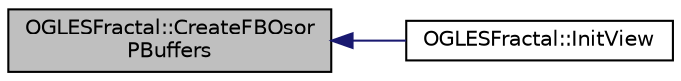 digraph "OGLESFractal::CreateFBOsorPBuffers"
{
  edge [fontname="Helvetica",fontsize="10",labelfontname="Helvetica",labelfontsize="10"];
  node [fontname="Helvetica",fontsize="10",shape=record];
  rankdir="LR";
  Node1 [label="OGLESFractal::CreateFBOsor\lPBuffers",height=0.2,width=0.4,color="black", fillcolor="grey75", style="filled", fontcolor="black"];
  Node1 -> Node2 [dir="back",color="midnightblue",fontsize="10",style="solid",fontname="Helvetica"];
  Node2 [label="OGLESFractal::InitView",height=0.2,width=0.4,color="black", fillcolor="white", style="filled",URL="$class_o_g_l_e_s_fractal.html#ab5df5e00dc51cee8454dc1861a3e6d0a"];
}
